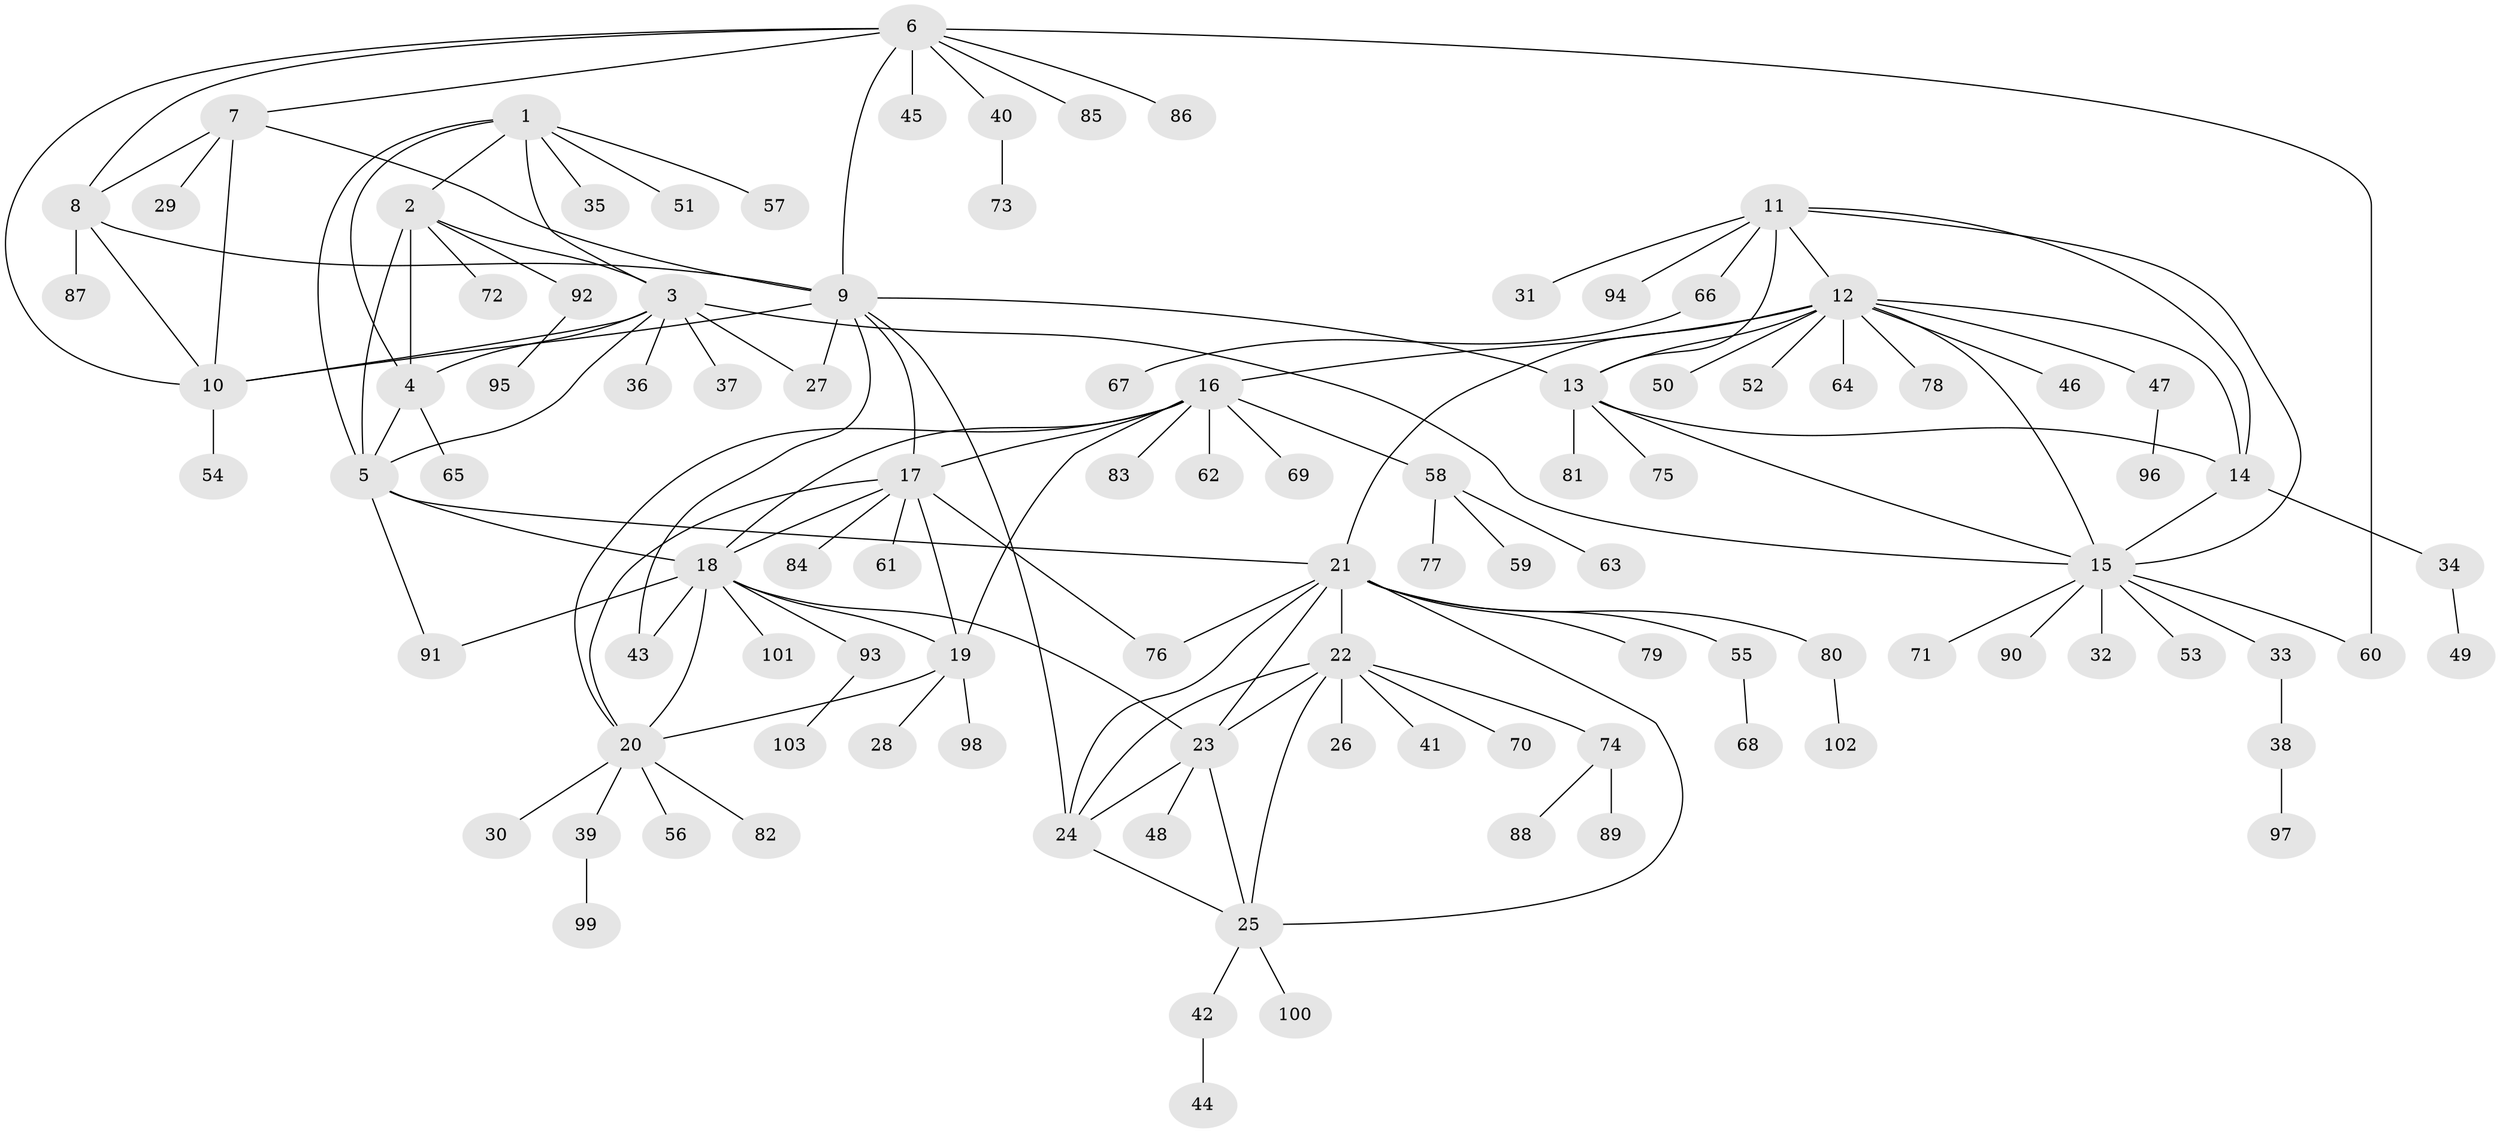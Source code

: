 // Generated by graph-tools (version 1.1) at 2025/11/02/27/25 16:11:32]
// undirected, 103 vertices, 143 edges
graph export_dot {
graph [start="1"]
  node [color=gray90,style=filled];
  1;
  2;
  3;
  4;
  5;
  6;
  7;
  8;
  9;
  10;
  11;
  12;
  13;
  14;
  15;
  16;
  17;
  18;
  19;
  20;
  21;
  22;
  23;
  24;
  25;
  26;
  27;
  28;
  29;
  30;
  31;
  32;
  33;
  34;
  35;
  36;
  37;
  38;
  39;
  40;
  41;
  42;
  43;
  44;
  45;
  46;
  47;
  48;
  49;
  50;
  51;
  52;
  53;
  54;
  55;
  56;
  57;
  58;
  59;
  60;
  61;
  62;
  63;
  64;
  65;
  66;
  67;
  68;
  69;
  70;
  71;
  72;
  73;
  74;
  75;
  76;
  77;
  78;
  79;
  80;
  81;
  82;
  83;
  84;
  85;
  86;
  87;
  88;
  89;
  90;
  91;
  92;
  93;
  94;
  95;
  96;
  97;
  98;
  99;
  100;
  101;
  102;
  103;
  1 -- 2;
  1 -- 3;
  1 -- 4;
  1 -- 5;
  1 -- 35;
  1 -- 51;
  1 -- 57;
  2 -- 3;
  2 -- 4;
  2 -- 5;
  2 -- 72;
  2 -- 92;
  3 -- 4;
  3 -- 5;
  3 -- 10;
  3 -- 15;
  3 -- 27;
  3 -- 36;
  3 -- 37;
  4 -- 5;
  4 -- 65;
  5 -- 18;
  5 -- 21;
  5 -- 91;
  6 -- 7;
  6 -- 8;
  6 -- 9;
  6 -- 10;
  6 -- 40;
  6 -- 45;
  6 -- 60;
  6 -- 85;
  6 -- 86;
  7 -- 8;
  7 -- 9;
  7 -- 10;
  7 -- 29;
  8 -- 9;
  8 -- 10;
  8 -- 87;
  9 -- 10;
  9 -- 13;
  9 -- 17;
  9 -- 24;
  9 -- 27;
  9 -- 43;
  10 -- 54;
  11 -- 12;
  11 -- 13;
  11 -- 14;
  11 -- 15;
  11 -- 31;
  11 -- 66;
  11 -- 94;
  12 -- 13;
  12 -- 14;
  12 -- 15;
  12 -- 16;
  12 -- 21;
  12 -- 46;
  12 -- 47;
  12 -- 50;
  12 -- 52;
  12 -- 64;
  12 -- 78;
  13 -- 14;
  13 -- 15;
  13 -- 75;
  13 -- 81;
  14 -- 15;
  14 -- 34;
  15 -- 32;
  15 -- 33;
  15 -- 53;
  15 -- 60;
  15 -- 71;
  15 -- 90;
  16 -- 17;
  16 -- 18;
  16 -- 19;
  16 -- 20;
  16 -- 58;
  16 -- 62;
  16 -- 69;
  16 -- 83;
  17 -- 18;
  17 -- 19;
  17 -- 20;
  17 -- 61;
  17 -- 76;
  17 -- 84;
  18 -- 19;
  18 -- 20;
  18 -- 23;
  18 -- 43;
  18 -- 91;
  18 -- 93;
  18 -- 101;
  19 -- 20;
  19 -- 28;
  19 -- 98;
  20 -- 30;
  20 -- 39;
  20 -- 56;
  20 -- 82;
  21 -- 22;
  21 -- 23;
  21 -- 24;
  21 -- 25;
  21 -- 55;
  21 -- 76;
  21 -- 79;
  21 -- 80;
  22 -- 23;
  22 -- 24;
  22 -- 25;
  22 -- 26;
  22 -- 41;
  22 -- 70;
  22 -- 74;
  23 -- 24;
  23 -- 25;
  23 -- 48;
  24 -- 25;
  25 -- 42;
  25 -- 100;
  33 -- 38;
  34 -- 49;
  38 -- 97;
  39 -- 99;
  40 -- 73;
  42 -- 44;
  47 -- 96;
  55 -- 68;
  58 -- 59;
  58 -- 63;
  58 -- 77;
  66 -- 67;
  74 -- 88;
  74 -- 89;
  80 -- 102;
  92 -- 95;
  93 -- 103;
}
